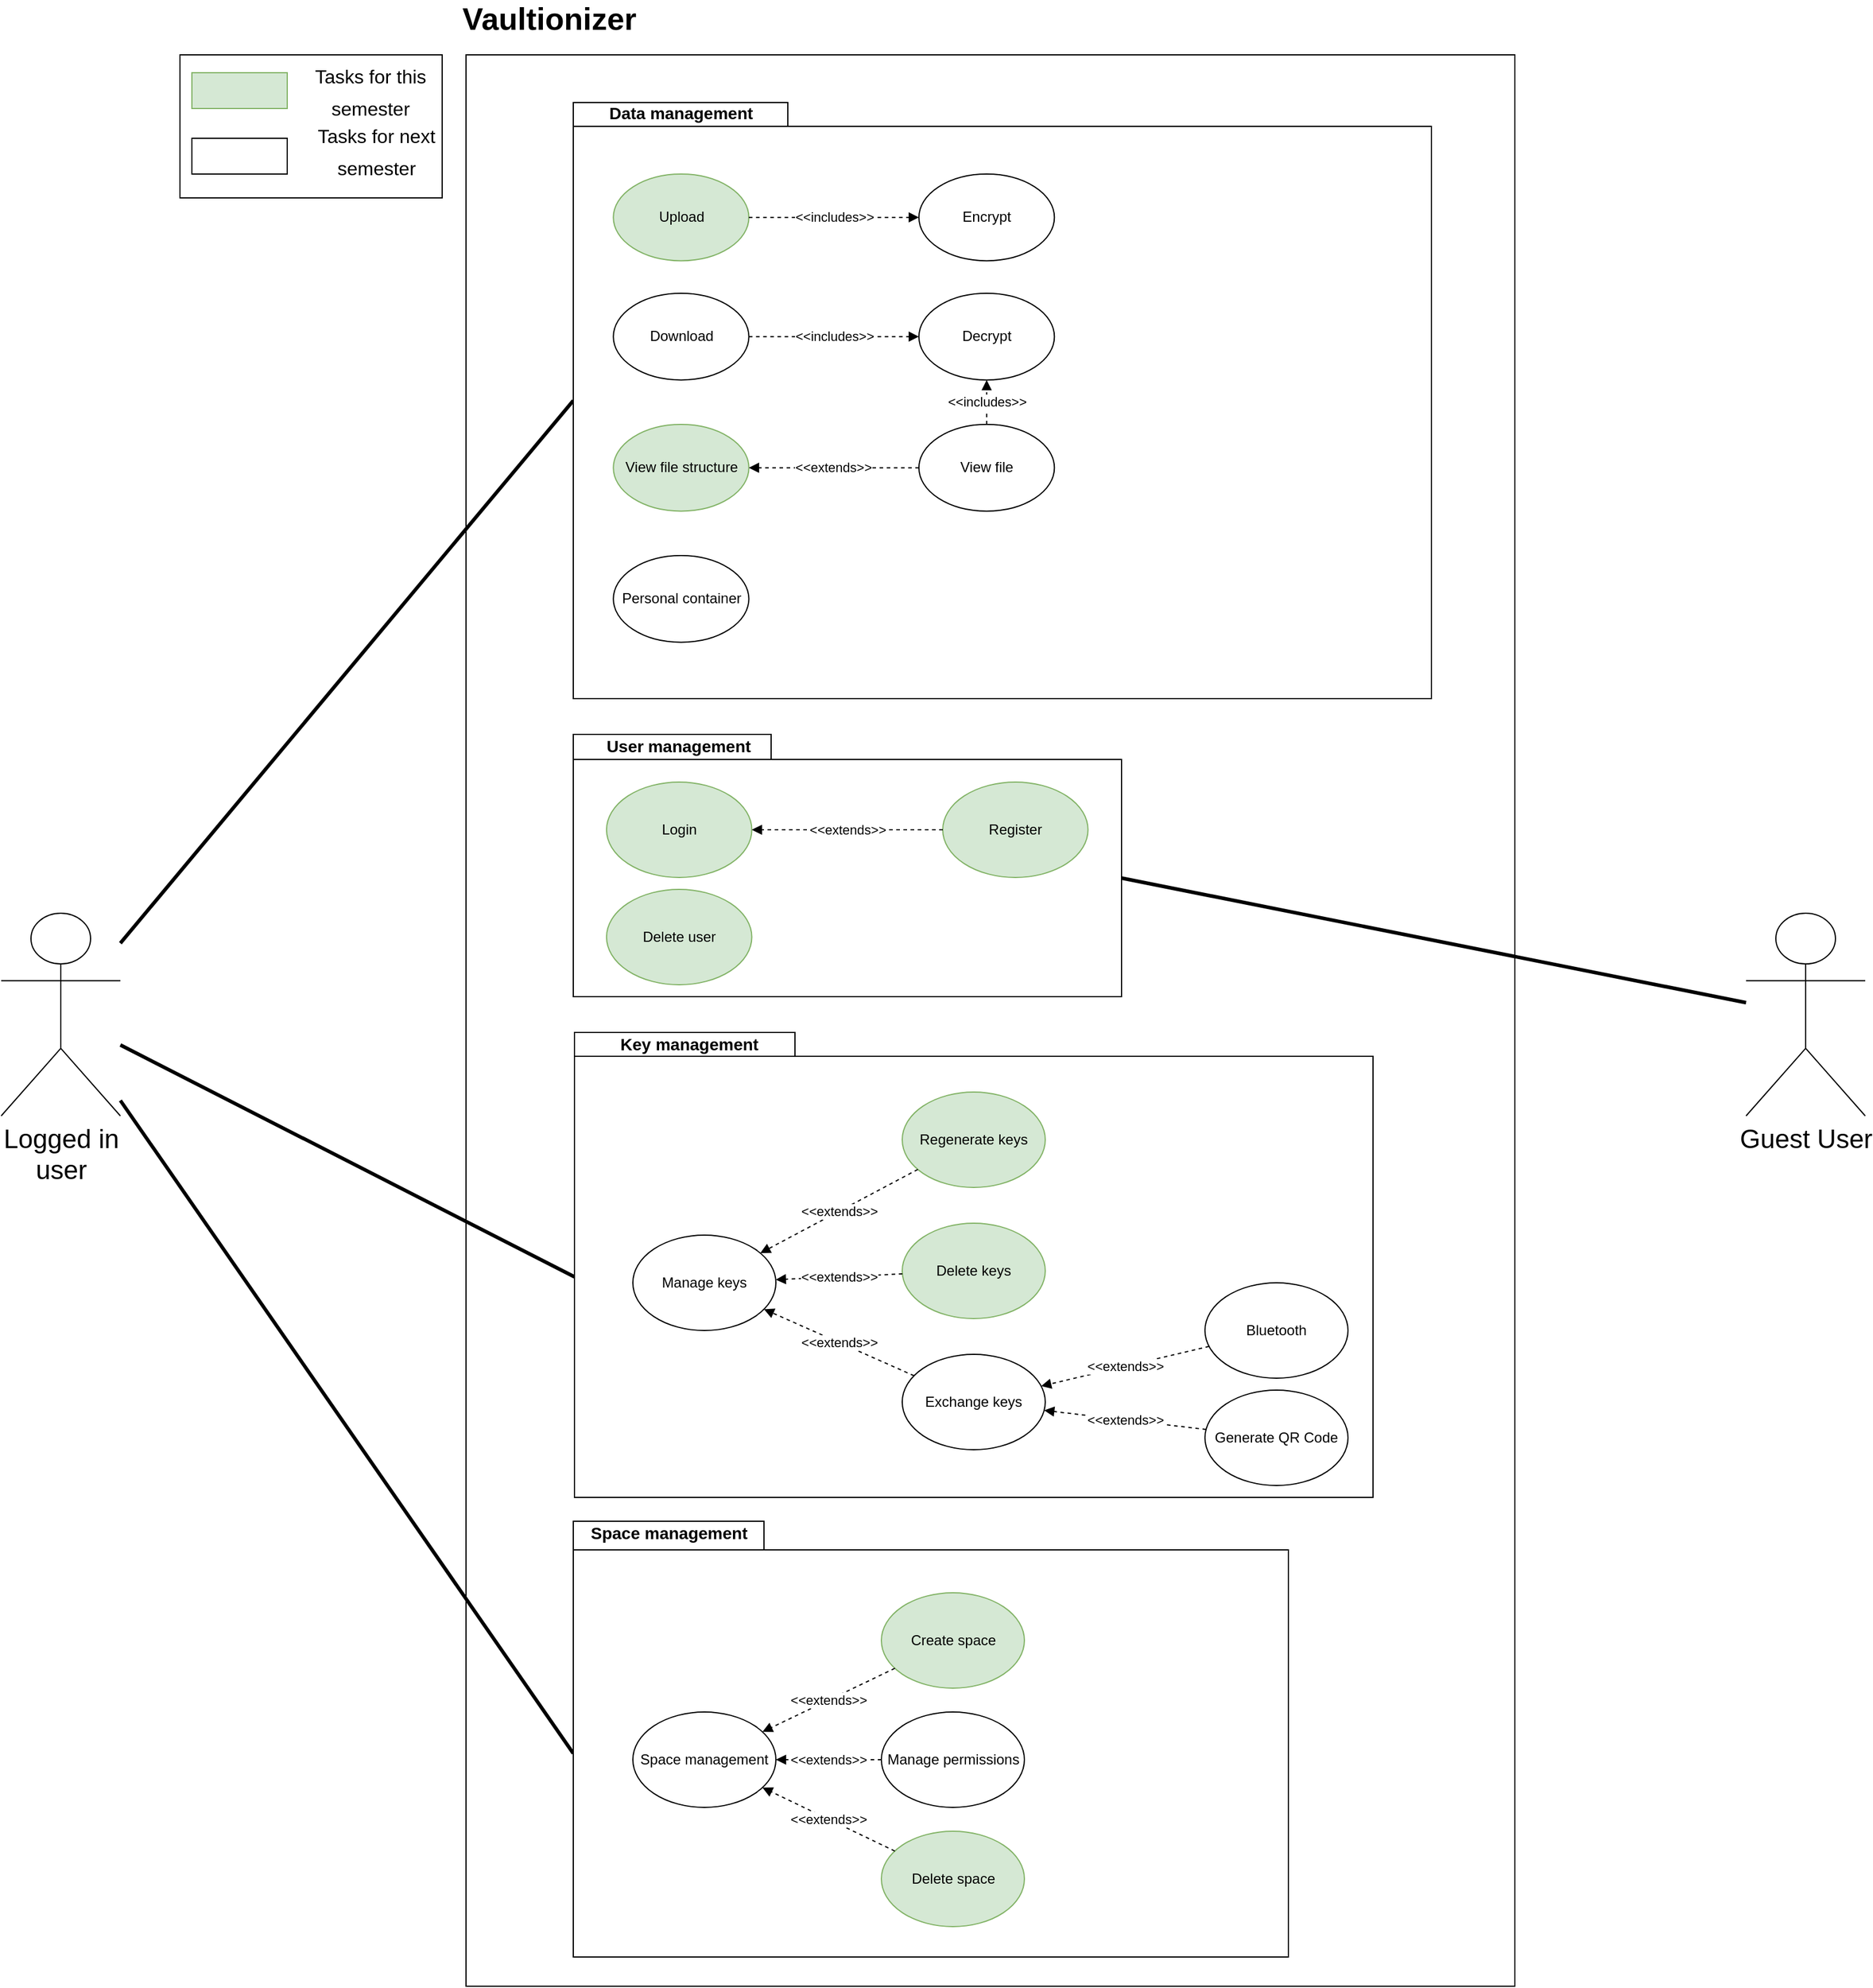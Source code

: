 <mxfile version="14.6.6" type="github">
  <diagram name="Page-1" id="b5b7bab2-c9e2-2cf4-8b2a-24fd1a2a6d21">
    <mxGraphModel dx="2062" dy="2274" grid="1" gridSize="10" guides="1" tooltips="1" connect="1" arrows="1" fold="1" page="1" pageScale="1" pageWidth="827" pageHeight="1169" background="#ffffff" math="0" shadow="0">
      <root>
        <mxCell id="0" />
        <mxCell id="1" parent="0" />
        <mxCell id="oHwL_k7ugt9B2P9wREWz-135" value="" style="rounded=0;whiteSpace=wrap;html=1;" parent="1" vertex="1">
          <mxGeometry x="480" y="-10" width="880" height="1620" as="geometry" />
        </mxCell>
        <mxCell id="oHwL_k7ugt9B2P9wREWz-131" style="edgeStyle=none;rounded=0;orthogonalLoop=1;jettySize=auto;html=1;entryX=0;entryY=0;entryDx=0;entryDy=250;entryPerimeter=0;endArrow=none;endFill=0;strokeWidth=3;" parent="1" source="oHwL_k7ugt9B2P9wREWz-1" target="oHwL_k7ugt9B2P9wREWz-96" edge="1">
          <mxGeometry relative="1" as="geometry" />
        </mxCell>
        <mxCell id="oHwL_k7ugt9B2P9wREWz-133" style="edgeStyle=none;rounded=0;orthogonalLoop=1;jettySize=auto;html=1;entryX=0;entryY=0;entryDx=0;entryDy=205;entryPerimeter=0;endArrow=none;endFill=0;strokeWidth=3;" parent="1" source="oHwL_k7ugt9B2P9wREWz-1" target="oHwL_k7ugt9B2P9wREWz-90" edge="1">
          <mxGeometry relative="1" as="geometry">
            <mxPoint x="630" y="850.455" as="sourcePoint" />
          </mxGeometry>
        </mxCell>
        <mxCell id="oHwL_k7ugt9B2P9wREWz-134" style="edgeStyle=none;rounded=0;orthogonalLoop=1;jettySize=auto;html=1;entryX=0;entryY=0;entryDx=0;entryDy=194.75;entryPerimeter=0;endArrow=none;endFill=0;strokeWidth=3;" parent="1" source="oHwL_k7ugt9B2P9wREWz-1" target="oHwL_k7ugt9B2P9wREWz-83" edge="1">
          <mxGeometry relative="1" as="geometry" />
        </mxCell>
        <mxCell id="oHwL_k7ugt9B2P9wREWz-1" value="&lt;div&gt;Logged in &lt;br&gt;&lt;/div&gt;&lt;div&gt;user&lt;/div&gt;" style="shape=umlActor;verticalLabelPosition=bottom;verticalAlign=top;html=1;outlineConnect=0;fontSize=22;" parent="1" vertex="1">
          <mxGeometry x="90" y="710" width="100" height="170" as="geometry" />
        </mxCell>
        <mxCell id="oHwL_k7ugt9B2P9wREWz-87" value="" style="group" parent="1" vertex="1" connectable="0">
          <mxGeometry x="560" y="1230" width="600" height="365.5" as="geometry" />
        </mxCell>
        <mxCell id="oHwL_k7ugt9B2P9wREWz-84" value="Space management" style="text;html=1;align=center;verticalAlign=middle;resizable=0;points=[];autosize=1;" parent="oHwL_k7ugt9B2P9wREWz-87" vertex="1">
          <mxGeometry x="41.379" width="120" height="20" as="geometry" />
        </mxCell>
        <mxCell id="oHwL_k7ugt9B2P9wREWz-88" value="" style="group" parent="oHwL_k7ugt9B2P9wREWz-87" vertex="1" connectable="0">
          <mxGeometry x="10" y="-10" width="600.0" height="365.5" as="geometry" />
        </mxCell>
        <mxCell id="oHwL_k7ugt9B2P9wREWz-83" value="" style="shape=folder;fontStyle=1;spacingTop=10;tabWidth=160;tabHeight=24;tabPosition=left;html=1;" parent="oHwL_k7ugt9B2P9wREWz-88" vertex="1">
          <mxGeometry width="600.0" height="365.5" as="geometry" />
        </mxCell>
        <mxCell id="oHwL_k7ugt9B2P9wREWz-53" value="Space management" style="ellipse;whiteSpace=wrap;html=1;" parent="oHwL_k7ugt9B2P9wREWz-88" vertex="1">
          <mxGeometry x="50" y="160" width="120" height="80" as="geometry" />
        </mxCell>
        <mxCell id="oHwL_k7ugt9B2P9wREWz-54" value="Create space" style="ellipse;whiteSpace=wrap;html=1;fillColor=#d5e8d4;strokeColor=#82b366;" parent="oHwL_k7ugt9B2P9wREWz-88" vertex="1">
          <mxGeometry x="258.5" y="60" width="120" height="80" as="geometry" />
        </mxCell>
        <mxCell id="oHwL_k7ugt9B2P9wREWz-55" style="edgeStyle=none;rounded=0;orthogonalLoop=1;jettySize=auto;html=1;exitX=1;exitY=1;exitDx=0;exitDy=0;dashed=1;endArrow=block;endFill=1;" parent="oHwL_k7ugt9B2P9wREWz-88" source="oHwL_k7ugt9B2P9wREWz-54" target="oHwL_k7ugt9B2P9wREWz-54" edge="1">
          <mxGeometry relative="1" as="geometry" />
        </mxCell>
        <mxCell id="oHwL_k7ugt9B2P9wREWz-56" value="Manage permissions" style="ellipse;whiteSpace=wrap;html=1;" parent="oHwL_k7ugt9B2P9wREWz-88" vertex="1">
          <mxGeometry x="258.5" y="160" width="120" height="80" as="geometry" />
        </mxCell>
        <mxCell id="oHwL_k7ugt9B2P9wREWz-62" value="Delete space" style="ellipse;whiteSpace=wrap;html=1;fillColor=#d5e8d4;strokeColor=#82b366;" parent="oHwL_k7ugt9B2P9wREWz-88" vertex="1">
          <mxGeometry x="258.5" y="260" width="120" height="80" as="geometry" />
        </mxCell>
        <mxCell id="oHwL_k7ugt9B2P9wREWz-69" value="&amp;lt;&amp;lt;extends&amp;gt;&amp;gt;" style="edgeStyle=none;rounded=0;orthogonalLoop=1;jettySize=auto;html=1;dashed=1;endArrow=block;endFill=1;" parent="oHwL_k7ugt9B2P9wREWz-88" source="oHwL_k7ugt9B2P9wREWz-54" target="oHwL_k7ugt9B2P9wREWz-53" edge="1">
          <mxGeometry relative="1" as="geometry">
            <mxPoint x="248.194" y="150.0" as="sourcePoint" />
            <mxPoint x="120.198" y="173.027" as="targetPoint" />
          </mxGeometry>
        </mxCell>
        <mxCell id="oHwL_k7ugt9B2P9wREWz-85" value="&amp;lt;&amp;lt;extends&amp;gt;&amp;gt;" style="edgeStyle=none;rounded=0;orthogonalLoop=1;jettySize=auto;html=1;dashed=1;endArrow=block;endFill=1;" parent="oHwL_k7ugt9B2P9wREWz-88" source="oHwL_k7ugt9B2P9wREWz-62" target="oHwL_k7ugt9B2P9wREWz-53" edge="1">
          <mxGeometry relative="1" as="geometry">
            <mxPoint x="260.742" y="189.767" as="sourcePoint" />
            <mxPoint x="160.18" y="150.322" as="targetPoint" />
          </mxGeometry>
        </mxCell>
        <mxCell id="oHwL_k7ugt9B2P9wREWz-86" value="&amp;lt;&amp;lt;extends&amp;gt;&amp;gt;" style="edgeStyle=none;rounded=0;orthogonalLoop=1;jettySize=auto;html=1;dashed=1;endArrow=block;endFill=1;" parent="oHwL_k7ugt9B2P9wREWz-88" source="oHwL_k7ugt9B2P9wREWz-56" target="oHwL_k7ugt9B2P9wREWz-53" edge="1">
          <mxGeometry relative="1" as="geometry">
            <mxPoint x="488.5" y="210" as="sourcePoint" />
            <mxPoint x="372.5" y="210" as="targetPoint" />
          </mxGeometry>
        </mxCell>
        <mxCell id="oHwL_k7ugt9B2P9wREWz-125" value="&lt;b&gt;&lt;font style=&quot;font-size: 14px&quot;&gt;Space management&lt;/font&gt;&lt;/b&gt;" style="text;html=1;strokeColor=none;fillColor=none;align=center;verticalAlign=middle;whiteSpace=wrap;rounded=0;" parent="oHwL_k7ugt9B2P9wREWz-88" vertex="1">
          <mxGeometry x="8.5" width="143" height="20" as="geometry" />
        </mxCell>
        <mxCell id="oHwL_k7ugt9B2P9wREWz-92" value="" style="group" parent="1" vertex="1" connectable="0">
          <mxGeometry x="571" y="810" width="670" height="390" as="geometry" />
        </mxCell>
        <mxCell id="oHwL_k7ugt9B2P9wREWz-90" value="" style="shape=folder;fontStyle=1;spacingTop=10;tabWidth=185;tabHeight=20;tabPosition=left;html=1;" parent="oHwL_k7ugt9B2P9wREWz-92" vertex="1">
          <mxGeometry width="670" height="390" as="geometry" />
        </mxCell>
        <mxCell id="oHwL_k7ugt9B2P9wREWz-46" value="Manage keys" style="ellipse;whiteSpace=wrap;html=1;" parent="oHwL_k7ugt9B2P9wREWz-92" vertex="1">
          <mxGeometry x="49" y="170" width="120" height="80" as="geometry" />
        </mxCell>
        <mxCell id="oHwL_k7ugt9B2P9wREWz-47" value="Regenerate keys" style="ellipse;whiteSpace=wrap;html=1;fillColor=#d5e8d4;strokeColor=#82b366;" parent="oHwL_k7ugt9B2P9wREWz-92" vertex="1">
          <mxGeometry x="275" y="50" width="120" height="80" as="geometry" />
        </mxCell>
        <mxCell id="oHwL_k7ugt9B2P9wREWz-48" value="Delete keys" style="ellipse;whiteSpace=wrap;html=1;fillColor=#d5e8d4;strokeColor=#82b366;" parent="oHwL_k7ugt9B2P9wREWz-92" vertex="1">
          <mxGeometry x="275" y="160" width="120" height="80" as="geometry" />
        </mxCell>
        <mxCell id="oHwL_k7ugt9B2P9wREWz-49" value="&amp;lt;&amp;lt;extends&amp;gt;&amp;gt;" style="rounded=0;orthogonalLoop=1;jettySize=auto;html=1;dashed=1;endArrow=block;endFill=1;" parent="oHwL_k7ugt9B2P9wREWz-92" source="oHwL_k7ugt9B2P9wREWz-47" target="oHwL_k7ugt9B2P9wREWz-46" edge="1">
          <mxGeometry relative="1" as="geometry">
            <mxPoint x="310.195" y="55.454" as="sourcePoint" />
            <mxPoint x="170.0" y="50.004" as="targetPoint" />
          </mxGeometry>
        </mxCell>
        <mxCell id="oHwL_k7ugt9B2P9wREWz-50" value="&amp;lt;&amp;lt;extends&amp;gt;&amp;gt;" style="rounded=0;orthogonalLoop=1;jettySize=auto;html=1;dashed=1;endArrow=block;endFill=1;" parent="oHwL_k7ugt9B2P9wREWz-92" source="oHwL_k7ugt9B2P9wREWz-48" target="oHwL_k7ugt9B2P9wREWz-46" edge="1">
          <mxGeometry relative="1" as="geometry">
            <mxPoint x="320.095" y="7.754" as="sourcePoint" />
            <mxPoint x="179.9" y="2.304" as="targetPoint" />
          </mxGeometry>
        </mxCell>
        <mxCell id="oHwL_k7ugt9B2P9wREWz-70" value="Exchange keys" style="ellipse;whiteSpace=wrap;html=1;" parent="oHwL_k7ugt9B2P9wREWz-92" vertex="1">
          <mxGeometry x="275" y="270" width="120" height="80" as="geometry" />
        </mxCell>
        <mxCell id="oHwL_k7ugt9B2P9wREWz-71" value="Bluetooth" style="ellipse;whiteSpace=wrap;html=1;" parent="oHwL_k7ugt9B2P9wREWz-92" vertex="1">
          <mxGeometry x="529" y="210" width="120" height="80" as="geometry" />
        </mxCell>
        <mxCell id="oHwL_k7ugt9B2P9wREWz-72" value="Generate QR Code" style="ellipse;whiteSpace=wrap;html=1;" parent="oHwL_k7ugt9B2P9wREWz-92" vertex="1">
          <mxGeometry x="529" y="300" width="120" height="80" as="geometry" />
        </mxCell>
        <mxCell id="oHwL_k7ugt9B2P9wREWz-74" value="&amp;lt;&amp;lt;extends&amp;gt;&amp;gt;" style="rounded=0;orthogonalLoop=1;jettySize=auto;html=1;dashed=1;endArrow=block;endFill=1;" parent="oHwL_k7ugt9B2P9wREWz-92" source="oHwL_k7ugt9B2P9wREWz-70" target="oHwL_k7ugt9B2P9wREWz-46" edge="1">
          <mxGeometry relative="1" as="geometry">
            <mxPoint x="294.36" y="195.031" as="sourcePoint" />
            <mxPoint x="185.533" y="165.145" as="targetPoint" />
          </mxGeometry>
        </mxCell>
        <mxCell id="oHwL_k7ugt9B2P9wREWz-75" value="&amp;lt;&amp;lt;extends&amp;gt;&amp;gt;" style="rounded=0;orthogonalLoop=1;jettySize=auto;html=1;dashed=1;endArrow=block;endFill=1;" parent="oHwL_k7ugt9B2P9wREWz-92" source="oHwL_k7ugt9B2P9wREWz-71" target="oHwL_k7ugt9B2P9wREWz-70" edge="1">
          <mxGeometry relative="1" as="geometry">
            <mxPoint x="220.005" y="421.547" as="sourcePoint" />
            <mxPoint x="193.104" y="358.444" as="targetPoint" />
          </mxGeometry>
        </mxCell>
        <mxCell id="oHwL_k7ugt9B2P9wREWz-76" value="&amp;lt;&amp;lt;extends&amp;gt;&amp;gt;" style="rounded=0;orthogonalLoop=1;jettySize=auto;html=1;dashed=1;endArrow=block;endFill=1;" parent="oHwL_k7ugt9B2P9wREWz-92" source="oHwL_k7ugt9B2P9wREWz-72" target="oHwL_k7ugt9B2P9wREWz-70" edge="1">
          <mxGeometry relative="1" as="geometry">
            <mxPoint x="170.005" y="443.107" as="sourcePoint" />
            <mxPoint x="143.104" y="380.004" as="targetPoint" />
          </mxGeometry>
        </mxCell>
        <mxCell id="oHwL_k7ugt9B2P9wREWz-126" value="&lt;b&gt;&lt;font style=&quot;font-size: 14px&quot;&gt;Key management&lt;/font&gt;&lt;/b&gt;" style="text;html=1;strokeColor=none;fillColor=none;align=center;verticalAlign=middle;whiteSpace=wrap;rounded=0;" parent="oHwL_k7ugt9B2P9wREWz-92" vertex="1">
          <mxGeometry x="25" width="143" height="20" as="geometry" />
        </mxCell>
        <mxCell id="oHwL_k7ugt9B2P9wREWz-99" value="" style="group" parent="1" vertex="1" connectable="0">
          <mxGeometry x="570" y="560" width="460" height="220" as="geometry" />
        </mxCell>
        <mxCell id="oHwL_k7ugt9B2P9wREWz-93" value="" style="shape=folder;fontStyle=1;spacingTop=10;tabWidth=166;tabHeight=21;tabPosition=left;html=1;" parent="oHwL_k7ugt9B2P9wREWz-99" vertex="1">
          <mxGeometry width="460.0" height="220" as="geometry" />
        </mxCell>
        <mxCell id="oHwL_k7ugt9B2P9wREWz-40" value="Login" style="ellipse;whiteSpace=wrap;html=1;fillColor=#d5e8d4;strokeColor=#82b366;" parent="oHwL_k7ugt9B2P9wREWz-99" vertex="1">
          <mxGeometry x="27.925" y="40" width="121.854" height="80" as="geometry" />
        </mxCell>
        <mxCell id="oHwL_k7ugt9B2P9wREWz-41" value="Register" style="ellipse;whiteSpace=wrap;html=1;fillColor=#d5e8d4;strokeColor=#82b366;" parent="oHwL_k7ugt9B2P9wREWz-99" vertex="1">
          <mxGeometry x="309.998" y="40" width="121.854" height="80" as="geometry" />
        </mxCell>
        <mxCell id="oHwL_k7ugt9B2P9wREWz-44" value="&amp;lt;&amp;lt;extends&amp;gt;&amp;gt;" style="rounded=0;orthogonalLoop=1;jettySize=auto;html=1;dashed=1;endArrow=block;endFill=1;" parent="oHwL_k7ugt9B2P9wREWz-99" source="oHwL_k7ugt9B2P9wREWz-41" target="oHwL_k7ugt9B2P9wREWz-40" edge="1">
          <mxGeometry relative="1" as="geometry">
            <mxPoint x="381.377" y="199.996" as="sourcePoint" />
            <mxPoint x="229.855" y="144.316" as="targetPoint" />
          </mxGeometry>
        </mxCell>
        <mxCell id="oHwL_k7ugt9B2P9wREWz-129" value="&lt;b style=&quot;font-size: 13px&quot;&gt;&lt;font style=&quot;font-size: 14px&quot;&gt;User&lt;/font&gt; &lt;font style=&quot;font-size: 14px&quot;&gt;management&lt;/font&gt;&lt;/b&gt;" style="text;html=1;strokeColor=none;fillColor=none;align=center;verticalAlign=middle;whiteSpace=wrap;rounded=0;" parent="oHwL_k7ugt9B2P9wREWz-99" vertex="1">
          <mxGeometry x="16.247" width="145.21" height="20" as="geometry" />
        </mxCell>
        <mxCell id="7MNQNTSO9RsPQKOiGgcl-1" value="Delete user" style="ellipse;whiteSpace=wrap;html=1;fillColor=#d5e8d4;strokeColor=#82b366;" vertex="1" parent="oHwL_k7ugt9B2P9wREWz-99">
          <mxGeometry x="27.925" y="130" width="121.854" height="80" as="geometry" />
        </mxCell>
        <mxCell id="oHwL_k7ugt9B2P9wREWz-103" value="" style="group" parent="1" vertex="1" connectable="0">
          <mxGeometry x="570" y="30" width="720" height="500" as="geometry" />
        </mxCell>
        <mxCell id="oHwL_k7ugt9B2P9wREWz-96" value="" style="shape=folder;fontStyle=1;spacingTop=10;tabWidth=180;tabHeight=20;tabPosition=left;html=1;" parent="oHwL_k7ugt9B2P9wREWz-103" vertex="1">
          <mxGeometry width="720" height="500.0" as="geometry" />
        </mxCell>
        <mxCell id="oHwL_k7ugt9B2P9wREWz-10" value="Upload" style="ellipse;whiteSpace=wrap;html=1;fillColor=#d5e8d4;strokeColor=#82b366;" parent="oHwL_k7ugt9B2P9wREWz-103" vertex="1">
          <mxGeometry x="33.627" y="59.995" width="113.684" height="72.727" as="geometry" />
        </mxCell>
        <mxCell id="oHwL_k7ugt9B2P9wREWz-13" value="Encrypt " style="ellipse;whiteSpace=wrap;html=1;" parent="oHwL_k7ugt9B2P9wREWz-103" vertex="1">
          <mxGeometry x="289.999" y="59.996" width="113.684" height="72.727" as="geometry" />
        </mxCell>
        <mxCell id="oHwL_k7ugt9B2P9wREWz-26" value="&amp;lt;&amp;lt;includes&amp;gt;&amp;gt;" style="edgeStyle=none;rounded=0;orthogonalLoop=1;jettySize=auto;html=1;dashed=1;endArrow=block;endFill=1;exitX=1;exitY=0.5;exitDx=0;exitDy=0;" parent="oHwL_k7ugt9B2P9wREWz-103" source="oHwL_k7ugt9B2P9wREWz-10" target="oHwL_k7ugt9B2P9wREWz-13" edge="1">
          <mxGeometry x="-6.158" y="218.182" as="geometry">
            <mxPoint x="366.342" y="353.0" as="sourcePoint" />
          </mxGeometry>
        </mxCell>
        <mxCell id="oHwL_k7ugt9B2P9wREWz-12" value="&lt;div&gt;Download&lt;br&gt;&lt;/div&gt;" style="ellipse;whiteSpace=wrap;html=1;" parent="oHwL_k7ugt9B2P9wREWz-103" vertex="1">
          <mxGeometry x="33.627" y="159.999" width="113.684" height="72.727" as="geometry" />
        </mxCell>
        <mxCell id="oHwL_k7ugt9B2P9wREWz-35" value="Decrypt" style="ellipse;whiteSpace=wrap;html=1;" parent="oHwL_k7ugt9B2P9wREWz-103" vertex="1">
          <mxGeometry x="289.997" y="159.998" width="113.684" height="72.727" as="geometry" />
        </mxCell>
        <mxCell id="oHwL_k7ugt9B2P9wREWz-37" value="Personal container" style="ellipse;whiteSpace=wrap;html=1;" parent="oHwL_k7ugt9B2P9wREWz-103" vertex="1">
          <mxGeometry x="33.625" y="380.005" width="113.684" height="72.727" as="geometry" />
        </mxCell>
        <mxCell id="oHwL_k7ugt9B2P9wREWz-33" value="&amp;lt;&amp;lt;includes&amp;gt;&amp;gt;" style="edgeStyle=none;rounded=0;orthogonalLoop=1;jettySize=auto;html=1;dashed=1;endArrow=block;endFill=1;exitX=1;exitY=0.5;exitDx=0;exitDy=0;" parent="oHwL_k7ugt9B2P9wREWz-103" source="oHwL_k7ugt9B2P9wREWz-12" target="oHwL_k7ugt9B2P9wREWz-35" edge="1">
          <mxGeometry x="9.474" as="geometry">
            <mxPoint x="365.155" y="83.233" as="sourcePoint" />
          </mxGeometry>
        </mxCell>
        <mxCell id="oHwL_k7ugt9B2P9wREWz-51" value="View file structure" style="ellipse;whiteSpace=wrap;html=1;fillColor=#d5e8d4;strokeColor=#82b366;" parent="oHwL_k7ugt9B2P9wREWz-103" vertex="1">
          <mxGeometry x="33.635" y="270.002" width="113.684" height="72.727" as="geometry" />
        </mxCell>
        <mxCell id="oHwL_k7ugt9B2P9wREWz-52" value="&amp;lt;&amp;lt;includes&amp;gt;&amp;gt;" style="edgeStyle=none;rounded=0;orthogonalLoop=1;jettySize=auto;html=1;dashed=1;endArrow=block;endFill=1;" parent="oHwL_k7ugt9B2P9wREWz-103" source="mI56C_iZiRB9wJTdbjj_-1" target="oHwL_k7ugt9B2P9wREWz-35" edge="1">
          <mxGeometry x="9.474" as="geometry">
            <mxPoint x="212.209" y="271.59" as="sourcePoint" />
            <mxPoint x="337.154" y="245.453" as="targetPoint" />
          </mxGeometry>
        </mxCell>
        <mxCell id="oHwL_k7ugt9B2P9wREWz-101" value="&lt;b&gt;&lt;font style=&quot;font-size: 14px&quot;&gt;Data management&lt;/font&gt;&lt;/b&gt;" style="text;html=1;strokeColor=none;fillColor=none;align=center;verticalAlign=middle;whiteSpace=wrap;rounded=0;" parent="oHwL_k7ugt9B2P9wREWz-103" vertex="1">
          <mxGeometry x="22.737" width="135.474" height="18.182" as="geometry" />
        </mxCell>
        <mxCell id="mI56C_iZiRB9wJTdbjj_-2" value="&amp;lt;&amp;lt;extends&amp;gt;&amp;gt;" style="edgeStyle=orthogonalEdgeStyle;rounded=0;orthogonalLoop=1;jettySize=auto;html=1;exitX=0;exitY=0.5;exitDx=0;exitDy=0;entryX=1;entryY=0.5;entryDx=0;entryDy=0;endArrow=block;endFill=1;dashed=1;" parent="oHwL_k7ugt9B2P9wREWz-103" source="mI56C_iZiRB9wJTdbjj_-1" target="oHwL_k7ugt9B2P9wREWz-51" edge="1">
          <mxGeometry relative="1" as="geometry" />
        </mxCell>
        <mxCell id="mI56C_iZiRB9wJTdbjj_-1" value="View file" style="ellipse;whiteSpace=wrap;html=1;" parent="oHwL_k7ugt9B2P9wREWz-103" vertex="1">
          <mxGeometry x="289.997" y="269.998" width="113.684" height="72.727" as="geometry" />
        </mxCell>
        <mxCell id="oHwL_k7ugt9B2P9wREWz-137" value="Vaultionizer" style="text;html=1;strokeColor=none;fillColor=none;align=center;verticalAlign=middle;whiteSpace=wrap;rounded=0;fontSize=26;fontStyle=1" parent="1" vertex="1">
          <mxGeometry x="530" y="-50" width="40" height="20" as="geometry" />
        </mxCell>
        <mxCell id="oHwL_k7ugt9B2P9wREWz-142" style="edgeStyle=none;rounded=0;orthogonalLoop=1;jettySize=auto;html=1;exitX=1;exitY=0.75;exitDx=0;exitDy=0;endArrow=none;endFill=0;strokeWidth=3;fontSize=26;" parent="1" source="oHwL_k7ugt9B2P9wREWz-137" target="oHwL_k7ugt9B2P9wREWz-137" edge="1">
          <mxGeometry x="480" y="-50" as="geometry" />
        </mxCell>
        <mxCell id="lEFw9rb1TR4ohvg0zDty-2" value="Guest User" style="shape=umlActor;verticalLabelPosition=bottom;verticalAlign=top;html=1;outlineConnect=0;fontSize=22;" parent="1" vertex="1">
          <mxGeometry x="1554" y="710" width="100" height="170" as="geometry" />
        </mxCell>
        <mxCell id="lEFw9rb1TR4ohvg0zDty-4" style="edgeStyle=none;rounded=0;orthogonalLoop=1;jettySize=auto;html=1;endArrow=none;endFill=0;strokeWidth=3;exitX=0;exitY=0;exitDx=460.0;exitDy=120.5;exitPerimeter=0;" parent="1" source="oHwL_k7ugt9B2P9wREWz-93" target="lEFw9rb1TR4ohvg0zDty-2" edge="1">
          <mxGeometry relative="1" as="geometry">
            <mxPoint x="1330" y="697.762" as="sourcePoint" />
            <mxPoint x="1711.0" y="892.24" as="targetPoint" />
          </mxGeometry>
        </mxCell>
        <mxCell id="lEFw9rb1TR4ohvg0zDty-6" value="" style="group" parent="1" vertex="1" connectable="0">
          <mxGeometry x="240" y="-10" width="220" height="120" as="geometry" />
        </mxCell>
        <mxCell id="oHwL_k7ugt9B2P9wREWz-146" value="" style="rounded=0;whiteSpace=wrap;html=1;fontSize=22;" parent="lEFw9rb1TR4ohvg0zDty-6" vertex="1">
          <mxGeometry width="220" height="120" as="geometry" />
        </mxCell>
        <mxCell id="oHwL_k7ugt9B2P9wREWz-147" value="" style="rounded=0;whiteSpace=wrap;html=1;fontSize=22;fillColor=#d5e8d4;strokeColor=#82b366;" parent="lEFw9rb1TR4ohvg0zDty-6" vertex="1">
          <mxGeometry x="10" y="15" width="80" height="30" as="geometry" />
        </mxCell>
        <mxCell id="oHwL_k7ugt9B2P9wREWz-148" value="&lt;font style=&quot;font-size: 16px&quot;&gt;Tasks for this semester&lt;br&gt;&lt;/font&gt;" style="text;html=1;strokeColor=none;fillColor=none;align=center;verticalAlign=middle;whiteSpace=wrap;rounded=0;fontSize=22;" parent="lEFw9rb1TR4ohvg0zDty-6" vertex="1">
          <mxGeometry x="110" y="20" width="100" height="20" as="geometry" />
        </mxCell>
        <mxCell id="oHwL_k7ugt9B2P9wREWz-150" value="" style="rounded=0;whiteSpace=wrap;html=1;fontSize=22;" parent="lEFw9rb1TR4ohvg0zDty-6" vertex="1">
          <mxGeometry x="10" y="70" width="80" height="30" as="geometry" />
        </mxCell>
        <mxCell id="oHwL_k7ugt9B2P9wREWz-151" value="&lt;font style=&quot;font-size: 16px&quot;&gt;Tasks for next semester&lt;br&gt;&lt;/font&gt;" style="text;html=1;strokeColor=none;fillColor=none;align=center;verticalAlign=middle;whiteSpace=wrap;rounded=0;fontSize=22;" parent="lEFw9rb1TR4ohvg0zDty-6" vertex="1">
          <mxGeometry x="110" y="70" width="110" height="20" as="geometry" />
        </mxCell>
      </root>
    </mxGraphModel>
  </diagram>
</mxfile>

